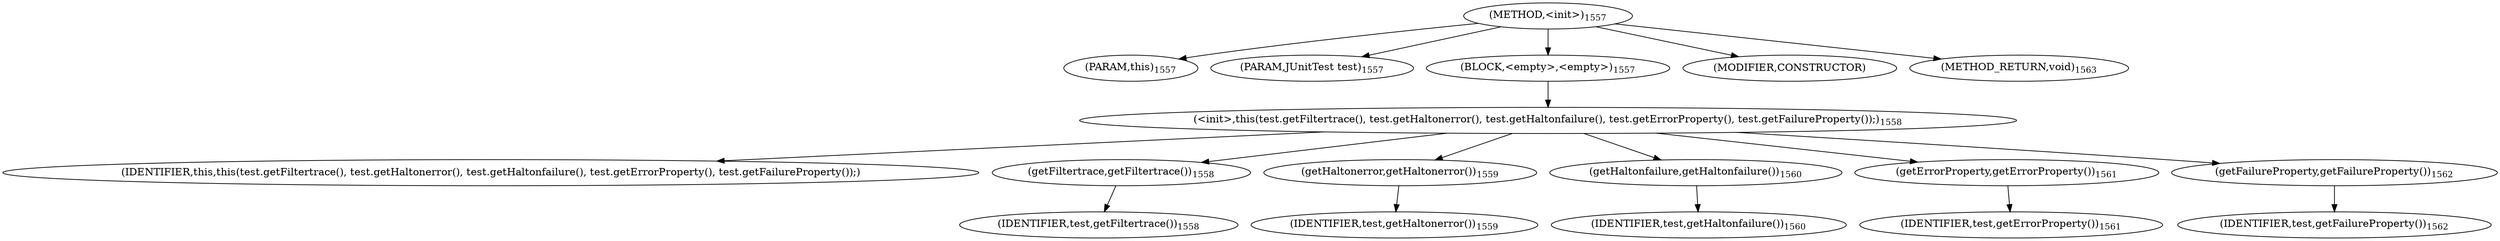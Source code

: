digraph "&lt;init&gt;" {  
"3401" [label = <(METHOD,&lt;init&gt;)<SUB>1557</SUB>> ]
"208" [label = <(PARAM,this)<SUB>1557</SUB>> ]
"3402" [label = <(PARAM,JUnitTest test)<SUB>1557</SUB>> ]
"3403" [label = <(BLOCK,&lt;empty&gt;,&lt;empty&gt;)<SUB>1557</SUB>> ]
"3404" [label = <(&lt;init&gt;,this(test.getFiltertrace(), test.getHaltonerror(), test.getHaltonfailure(), test.getErrorProperty(), test.getFailureProperty());)<SUB>1558</SUB>> ]
"207" [label = <(IDENTIFIER,this,this(test.getFiltertrace(), test.getHaltonerror(), test.getHaltonfailure(), test.getErrorProperty(), test.getFailureProperty());)> ]
"3405" [label = <(getFiltertrace,getFiltertrace())<SUB>1558</SUB>> ]
"3406" [label = <(IDENTIFIER,test,getFiltertrace())<SUB>1558</SUB>> ]
"3407" [label = <(getHaltonerror,getHaltonerror())<SUB>1559</SUB>> ]
"3408" [label = <(IDENTIFIER,test,getHaltonerror())<SUB>1559</SUB>> ]
"3409" [label = <(getHaltonfailure,getHaltonfailure())<SUB>1560</SUB>> ]
"3410" [label = <(IDENTIFIER,test,getHaltonfailure())<SUB>1560</SUB>> ]
"3411" [label = <(getErrorProperty,getErrorProperty())<SUB>1561</SUB>> ]
"3412" [label = <(IDENTIFIER,test,getErrorProperty())<SUB>1561</SUB>> ]
"3413" [label = <(getFailureProperty,getFailureProperty())<SUB>1562</SUB>> ]
"3414" [label = <(IDENTIFIER,test,getFailureProperty())<SUB>1562</SUB>> ]
"3415" [label = <(MODIFIER,CONSTRUCTOR)> ]
"3416" [label = <(METHOD_RETURN,void)<SUB>1563</SUB>> ]
  "3401" -> "208" 
  "3401" -> "3402" 
  "3401" -> "3403" 
  "3401" -> "3415" 
  "3401" -> "3416" 
  "3403" -> "3404" 
  "3404" -> "207" 
  "3404" -> "3405" 
  "3404" -> "3407" 
  "3404" -> "3409" 
  "3404" -> "3411" 
  "3404" -> "3413" 
  "3405" -> "3406" 
  "3407" -> "3408" 
  "3409" -> "3410" 
  "3411" -> "3412" 
  "3413" -> "3414" 
}
